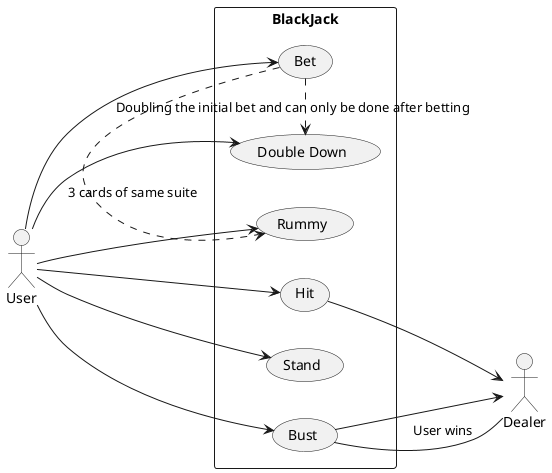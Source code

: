 @startuml
left to right direction
skinparam packageStyle rectangle


actor User as p
actor Dealer as d



package "BlackJack"{
 usecase "Double Down" as UC1
 usecase "Bet" as UC2
 usecase "Hit" as UC3
 usecase "Stand" as UC4 
 usecase "Bust" as UC5
 usecase "Rummy" as UC6

(UC2) .> (UC1) : Doubling the initial bet and can only be done after betting

(UC2) .> (UC6) : 3 cards of same suite 


}
(UC5) -- d: User wins


p --> UC1
p --> UC2
p --> UC3
p --> UC4
p --> UC5
p --> UC6
UC3 --> d
UC5 --> d

@enduml
